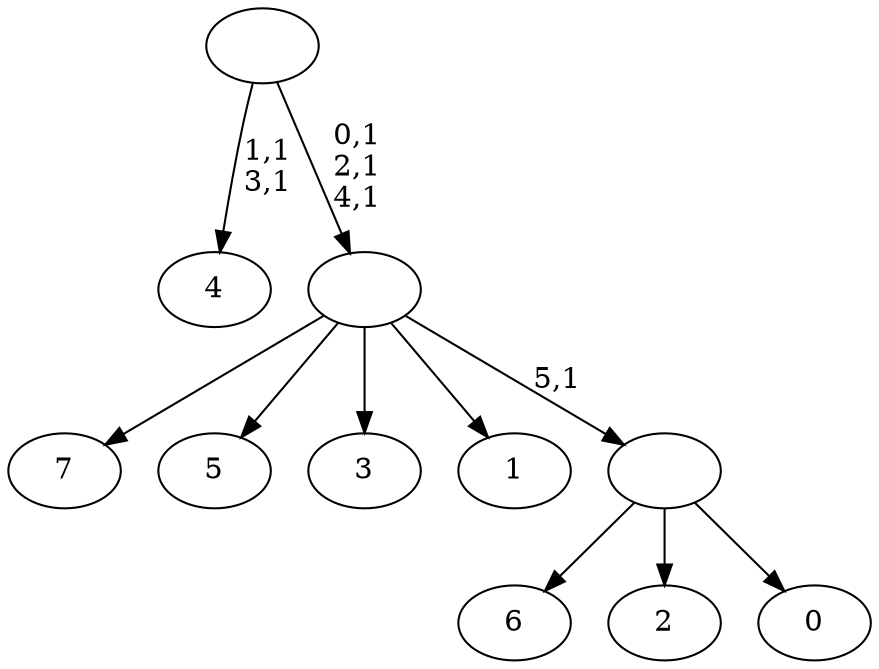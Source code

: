 digraph T {
	14 [label="7"]
	13 [label="6"]
	12 [label="5"]
	11 [label="4"]
	8 [label="3"]
	7 [label="2"]
	6 [label="1"]
	5 [label="0"]
	4 [label=""]
	3 [label=""]
	0 [label=""]
	4 -> 13 [label=""]
	4 -> 7 [label=""]
	4 -> 5 [label=""]
	3 -> 14 [label=""]
	3 -> 12 [label=""]
	3 -> 8 [label=""]
	3 -> 6 [label=""]
	3 -> 4 [label="5,1"]
	0 -> 3 [label="0,1\n2,1\n4,1"]
	0 -> 11 [label="1,1\n3,1"]
}

